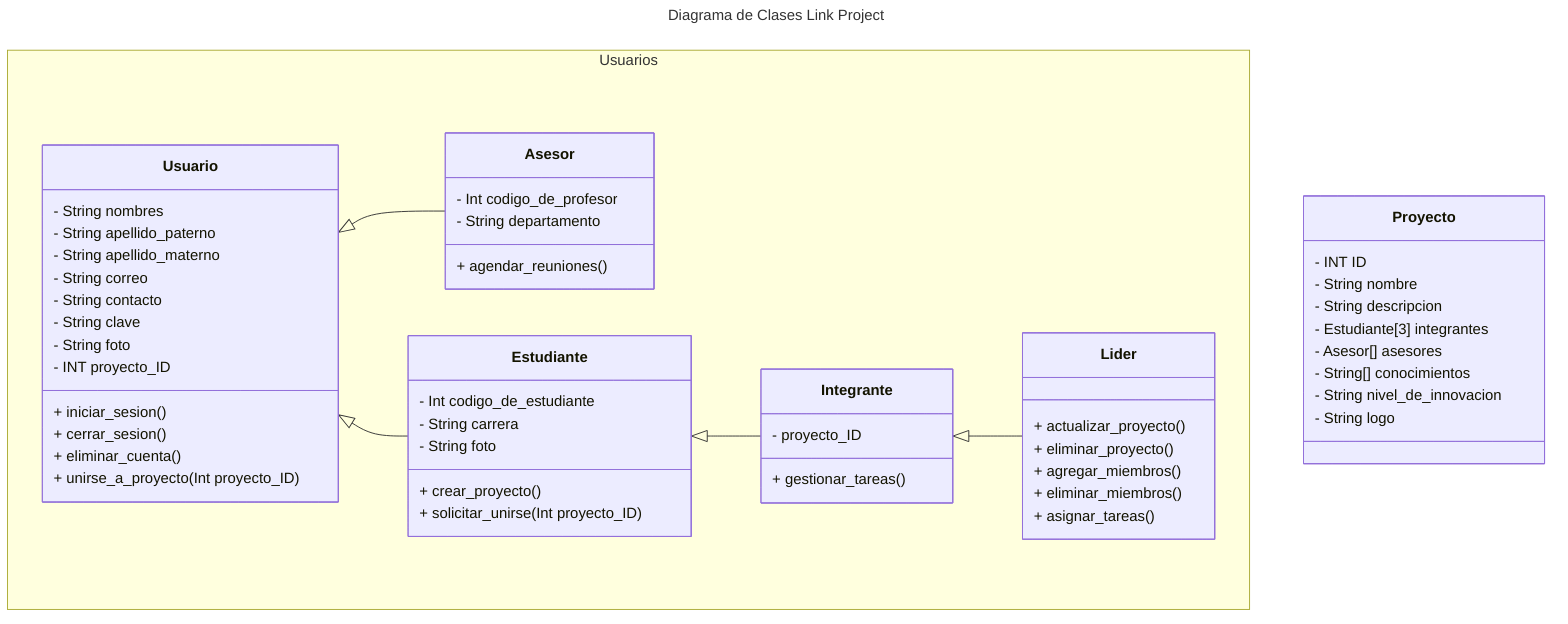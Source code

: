 ---
title: Diagrama de Clases Link Project
---
classDiagram
  %% Relationtships
  Usuario <|-- Asesor
  Usuario <|-- Estudiante
  Estudiante <|-- Integrante
  Integrante <|-- Lider

  namespace Usuarios {

    class Usuario {
      - String nombres
      - String apellido_paterno
      - String apellido_materno
      - String correo
      - String contacto
      - String clave
      - String foto
      - INT proyecto_ID

      + iniciar_sesion()
      + cerrar_sesion()
      + eliminar_cuenta()
      + unirse_a_proyecto(Int proyecto_ID)
    }

    class Estudiante {
      - Int codigo_de_estudiante
      - String carrera
      - String foto

      + crear_proyecto()
      + solicitar_unirse(Int proyecto_ID)
    }

    class Integrante {
      - proyecto_ID

      + gestionar_tareas()
    }

    class Lider {
      + actualizar_proyecto()
      + eliminar_proyecto()

      + agregar_miembros()
      + eliminar_miembros()

      + asignar_tareas()
    }

    class Asesor {
      - Int codigo_de_profesor
      - String departamento

      + agendar_reuniones()
    }
  }

  class Proyecto {
    - INT ID
    - String nombre
    - String descripcion
    - Estudiante[3] integrantes
    - Asesor[] asesores
    - String[] conocimientos
    - String nivel_de_innovacion
    - String logo
  }